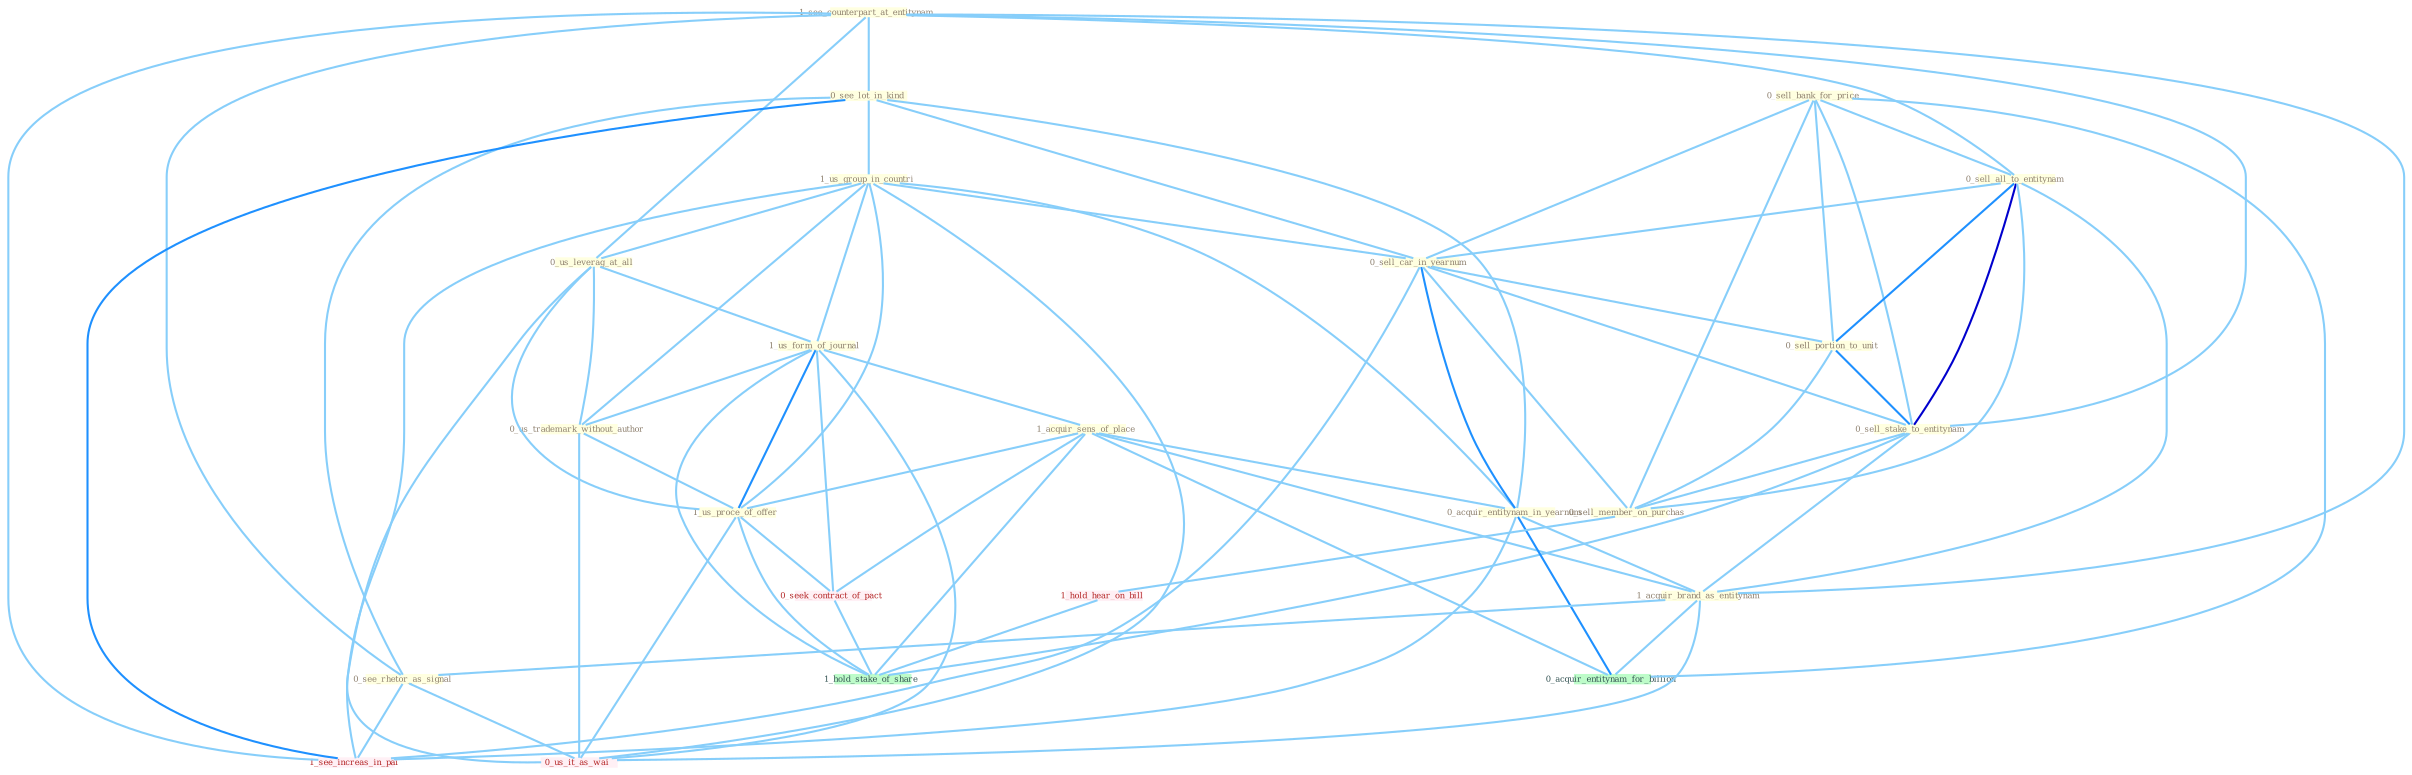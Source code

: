 Graph G{ 
    node
    [shape=polygon,style=filled,width=.5,height=.06,color="#BDFCC9",fixedsize=true,fontsize=4,
    fontcolor="#2f4f4f"];
    {node
    [color="#ffffe0", fontcolor="#8b7d6b"] "0_sell_bank_for_price " "1_see_counterpart_at_entitynam " "0_see_lot_in_kind " "0_sell_all_to_entitynam " "1_us_group_in_countri " "0_us_leverag_at_all " "0_sell_car_in_yearnum " "0_sell_portion_to_unit " "0_sell_stake_to_entitynam " "1_us_form_of_journal " "1_acquir_sens_of_place " "0_us_trademark_without_author " "0_acquir_entitynam_in_yearnum " "1_acquir_brand_as_entitynam " "0_sell_member_on_purchas " "0_see_rhetor_as_signal " "1_us_proce_of_offer "}
{node [color="#fff0f5", fontcolor="#b22222"] "0_seek_contract_of_pact " "0_us_it_as_wai " "1_see_increas_in_pai " "1_hold_hear_on_bill "}
edge [color="#B0E2FF"];

	"0_sell_bank_for_price " -- "0_sell_all_to_entitynam " [w="1", color="#87cefa" ];
	"0_sell_bank_for_price " -- "0_sell_car_in_yearnum " [w="1", color="#87cefa" ];
	"0_sell_bank_for_price " -- "0_sell_portion_to_unit " [w="1", color="#87cefa" ];
	"0_sell_bank_for_price " -- "0_sell_stake_to_entitynam " [w="1", color="#87cefa" ];
	"0_sell_bank_for_price " -- "0_sell_member_on_purchas " [w="1", color="#87cefa" ];
	"0_sell_bank_for_price " -- "0_acquir_entitynam_for_billion " [w="1", color="#87cefa" ];
	"1_see_counterpart_at_entitynam " -- "0_see_lot_in_kind " [w="1", color="#87cefa" ];
	"1_see_counterpart_at_entitynam " -- "0_sell_all_to_entitynam " [w="1", color="#87cefa" ];
	"1_see_counterpart_at_entitynam " -- "0_us_leverag_at_all " [w="1", color="#87cefa" ];
	"1_see_counterpart_at_entitynam " -- "0_sell_stake_to_entitynam " [w="1", color="#87cefa" ];
	"1_see_counterpart_at_entitynam " -- "1_acquir_brand_as_entitynam " [w="1", color="#87cefa" ];
	"1_see_counterpart_at_entitynam " -- "0_see_rhetor_as_signal " [w="1", color="#87cefa" ];
	"1_see_counterpart_at_entitynam " -- "1_see_increas_in_pai " [w="1", color="#87cefa" ];
	"0_see_lot_in_kind " -- "1_us_group_in_countri " [w="1", color="#87cefa" ];
	"0_see_lot_in_kind " -- "0_sell_car_in_yearnum " [w="1", color="#87cefa" ];
	"0_see_lot_in_kind " -- "0_acquir_entitynam_in_yearnum " [w="1", color="#87cefa" ];
	"0_see_lot_in_kind " -- "0_see_rhetor_as_signal " [w="1", color="#87cefa" ];
	"0_see_lot_in_kind " -- "1_see_increas_in_pai " [w="2", color="#1e90ff" , len=0.8];
	"0_sell_all_to_entitynam " -- "0_sell_car_in_yearnum " [w="1", color="#87cefa" ];
	"0_sell_all_to_entitynam " -- "0_sell_portion_to_unit " [w="2", color="#1e90ff" , len=0.8];
	"0_sell_all_to_entitynam " -- "0_sell_stake_to_entitynam " [w="3", color="#0000cd" , len=0.6];
	"0_sell_all_to_entitynam " -- "1_acquir_brand_as_entitynam " [w="1", color="#87cefa" ];
	"0_sell_all_to_entitynam " -- "0_sell_member_on_purchas " [w="1", color="#87cefa" ];
	"1_us_group_in_countri " -- "0_us_leverag_at_all " [w="1", color="#87cefa" ];
	"1_us_group_in_countri " -- "0_sell_car_in_yearnum " [w="1", color="#87cefa" ];
	"1_us_group_in_countri " -- "1_us_form_of_journal " [w="1", color="#87cefa" ];
	"1_us_group_in_countri " -- "0_us_trademark_without_author " [w="1", color="#87cefa" ];
	"1_us_group_in_countri " -- "0_acquir_entitynam_in_yearnum " [w="1", color="#87cefa" ];
	"1_us_group_in_countri " -- "1_us_proce_of_offer " [w="1", color="#87cefa" ];
	"1_us_group_in_countri " -- "0_us_it_as_wai " [w="1", color="#87cefa" ];
	"1_us_group_in_countri " -- "1_see_increas_in_pai " [w="1", color="#87cefa" ];
	"0_us_leverag_at_all " -- "1_us_form_of_journal " [w="1", color="#87cefa" ];
	"0_us_leverag_at_all " -- "0_us_trademark_without_author " [w="1", color="#87cefa" ];
	"0_us_leverag_at_all " -- "1_us_proce_of_offer " [w="1", color="#87cefa" ];
	"0_us_leverag_at_all " -- "0_us_it_as_wai " [w="1", color="#87cefa" ];
	"0_sell_car_in_yearnum " -- "0_sell_portion_to_unit " [w="1", color="#87cefa" ];
	"0_sell_car_in_yearnum " -- "0_sell_stake_to_entitynam " [w="1", color="#87cefa" ];
	"0_sell_car_in_yearnum " -- "0_acquir_entitynam_in_yearnum " [w="2", color="#1e90ff" , len=0.8];
	"0_sell_car_in_yearnum " -- "0_sell_member_on_purchas " [w="1", color="#87cefa" ];
	"0_sell_car_in_yearnum " -- "1_see_increas_in_pai " [w="1", color="#87cefa" ];
	"0_sell_portion_to_unit " -- "0_sell_stake_to_entitynam " [w="2", color="#1e90ff" , len=0.8];
	"0_sell_portion_to_unit " -- "0_sell_member_on_purchas " [w="1", color="#87cefa" ];
	"0_sell_stake_to_entitynam " -- "1_acquir_brand_as_entitynam " [w="1", color="#87cefa" ];
	"0_sell_stake_to_entitynam " -- "0_sell_member_on_purchas " [w="1", color="#87cefa" ];
	"0_sell_stake_to_entitynam " -- "1_hold_stake_of_share " [w="1", color="#87cefa" ];
	"1_us_form_of_journal " -- "1_acquir_sens_of_place " [w="1", color="#87cefa" ];
	"1_us_form_of_journal " -- "0_us_trademark_without_author " [w="1", color="#87cefa" ];
	"1_us_form_of_journal " -- "1_us_proce_of_offer " [w="2", color="#1e90ff" , len=0.8];
	"1_us_form_of_journal " -- "0_seek_contract_of_pact " [w="1", color="#87cefa" ];
	"1_us_form_of_journal " -- "0_us_it_as_wai " [w="1", color="#87cefa" ];
	"1_us_form_of_journal " -- "1_hold_stake_of_share " [w="1", color="#87cefa" ];
	"1_acquir_sens_of_place " -- "0_acquir_entitynam_in_yearnum " [w="1", color="#87cefa" ];
	"1_acquir_sens_of_place " -- "1_acquir_brand_as_entitynam " [w="1", color="#87cefa" ];
	"1_acquir_sens_of_place " -- "1_us_proce_of_offer " [w="1", color="#87cefa" ];
	"1_acquir_sens_of_place " -- "0_seek_contract_of_pact " [w="1", color="#87cefa" ];
	"1_acquir_sens_of_place " -- "0_acquir_entitynam_for_billion " [w="1", color="#87cefa" ];
	"1_acquir_sens_of_place " -- "1_hold_stake_of_share " [w="1", color="#87cefa" ];
	"0_us_trademark_without_author " -- "1_us_proce_of_offer " [w="1", color="#87cefa" ];
	"0_us_trademark_without_author " -- "0_us_it_as_wai " [w="1", color="#87cefa" ];
	"0_acquir_entitynam_in_yearnum " -- "1_acquir_brand_as_entitynam " [w="1", color="#87cefa" ];
	"0_acquir_entitynam_in_yearnum " -- "0_acquir_entitynam_for_billion " [w="2", color="#1e90ff" , len=0.8];
	"0_acquir_entitynam_in_yearnum " -- "1_see_increas_in_pai " [w="1", color="#87cefa" ];
	"1_acquir_brand_as_entitynam " -- "0_see_rhetor_as_signal " [w="1", color="#87cefa" ];
	"1_acquir_brand_as_entitynam " -- "0_us_it_as_wai " [w="1", color="#87cefa" ];
	"1_acquir_brand_as_entitynam " -- "0_acquir_entitynam_for_billion " [w="1", color="#87cefa" ];
	"0_sell_member_on_purchas " -- "1_hold_hear_on_bill " [w="1", color="#87cefa" ];
	"0_see_rhetor_as_signal " -- "0_us_it_as_wai " [w="1", color="#87cefa" ];
	"0_see_rhetor_as_signal " -- "1_see_increas_in_pai " [w="1", color="#87cefa" ];
	"1_us_proce_of_offer " -- "0_seek_contract_of_pact " [w="1", color="#87cefa" ];
	"1_us_proce_of_offer " -- "0_us_it_as_wai " [w="1", color="#87cefa" ];
	"1_us_proce_of_offer " -- "1_hold_stake_of_share " [w="1", color="#87cefa" ];
	"0_seek_contract_of_pact " -- "1_hold_stake_of_share " [w="1", color="#87cefa" ];
	"1_hold_hear_on_bill " -- "1_hold_stake_of_share " [w="1", color="#87cefa" ];
}
